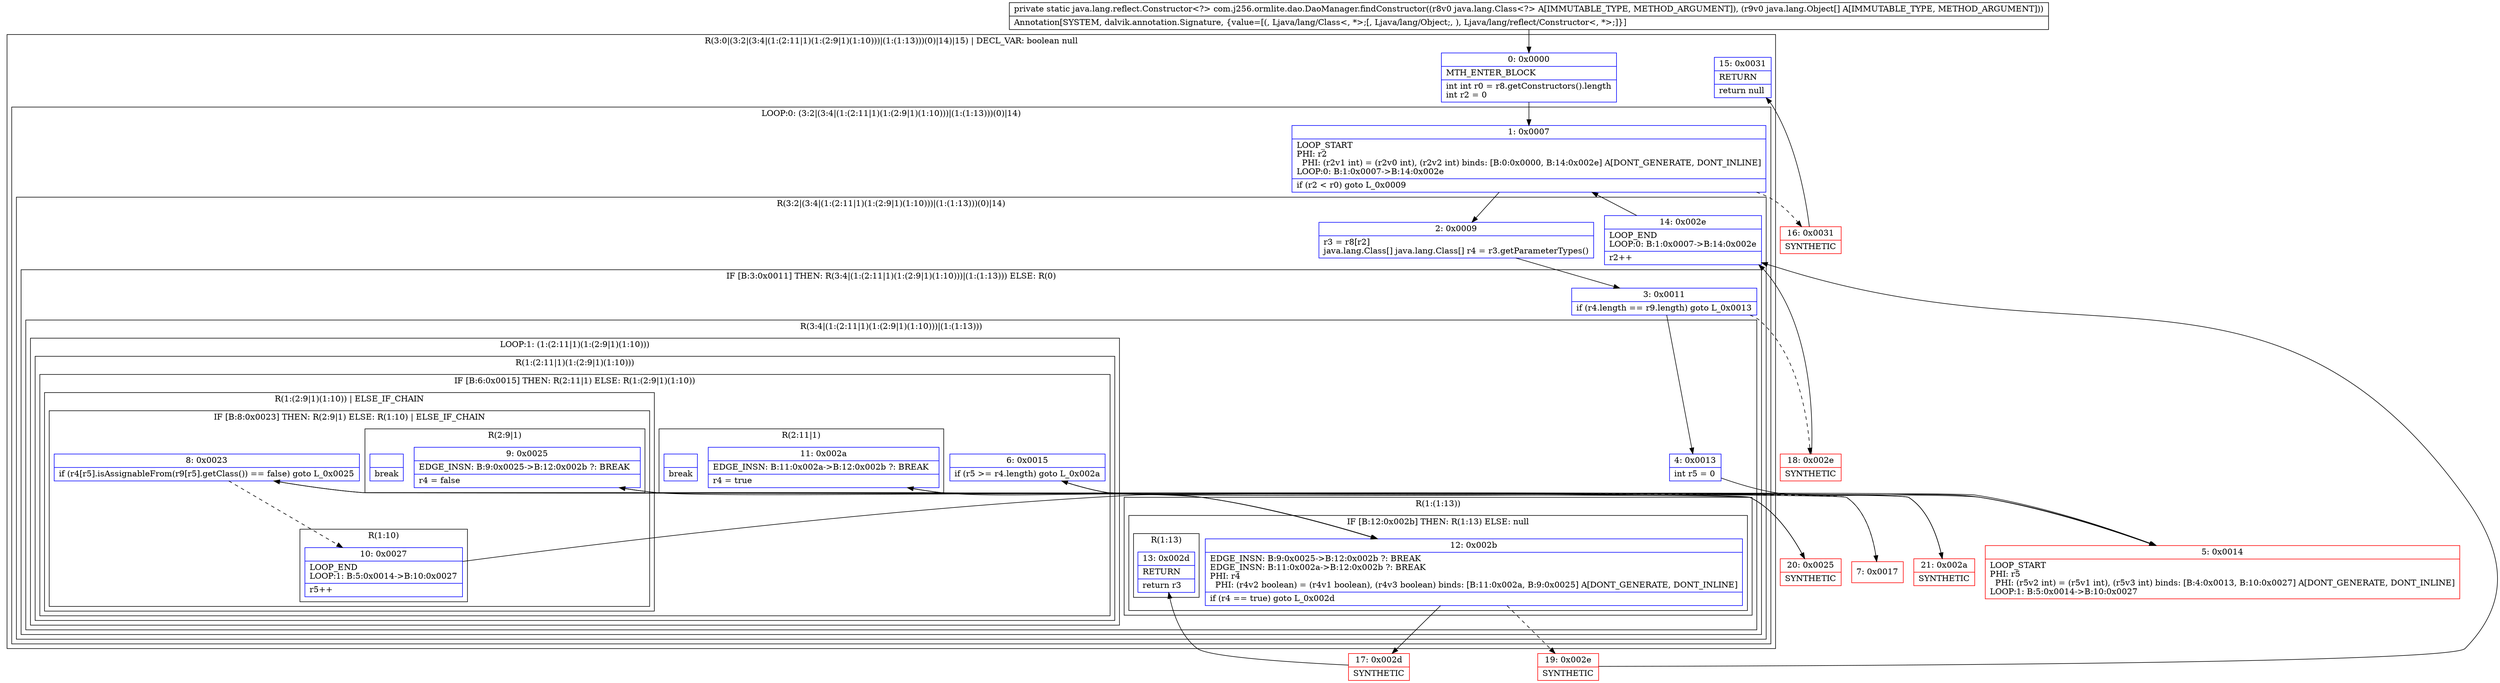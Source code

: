 digraph "CFG forcom.j256.ormlite.dao.DaoManager.findConstructor(Ljava\/lang\/Class;[Ljava\/lang\/Object;)Ljava\/lang\/reflect\/Constructor;" {
subgraph cluster_Region_880838639 {
label = "R(3:0|(3:2|(3:4|(1:(2:11|1)(1:(2:9|1)(1:10)))|(1:(1:13)))(0)|14)|15) | DECL_VAR: boolean null\l";
node [shape=record,color=blue];
Node_0 [shape=record,label="{0\:\ 0x0000|MTH_ENTER_BLOCK\l|int int r0 = r8.getConstructors().length\lint r2 = 0\l}"];
subgraph cluster_LoopRegion_235025967 {
label = "LOOP:0: (3:2|(3:4|(1:(2:11|1)(1:(2:9|1)(1:10)))|(1:(1:13)))(0)|14)";
node [shape=record,color=blue];
Node_1 [shape=record,label="{1\:\ 0x0007|LOOP_START\lPHI: r2 \l  PHI: (r2v1 int) = (r2v0 int), (r2v2 int) binds: [B:0:0x0000, B:14:0x002e] A[DONT_GENERATE, DONT_INLINE]\lLOOP:0: B:1:0x0007\-\>B:14:0x002e\l|if (r2 \< r0) goto L_0x0009\l}"];
subgraph cluster_Region_260743300 {
label = "R(3:2|(3:4|(1:(2:11|1)(1:(2:9|1)(1:10)))|(1:(1:13)))(0)|14)";
node [shape=record,color=blue];
Node_2 [shape=record,label="{2\:\ 0x0009|r3 = r8[r2]\ljava.lang.Class[] java.lang.Class[] r4 = r3.getParameterTypes()\l}"];
subgraph cluster_IfRegion_1928556022 {
label = "IF [B:3:0x0011] THEN: R(3:4|(1:(2:11|1)(1:(2:9|1)(1:10)))|(1:(1:13))) ELSE: R(0)";
node [shape=record,color=blue];
Node_3 [shape=record,label="{3\:\ 0x0011|if (r4.length == r9.length) goto L_0x0013\l}"];
subgraph cluster_Region_1948010138 {
label = "R(3:4|(1:(2:11|1)(1:(2:9|1)(1:10)))|(1:(1:13)))";
node [shape=record,color=blue];
Node_4 [shape=record,label="{4\:\ 0x0013|int r5 = 0\l}"];
subgraph cluster_LoopRegion_664071687 {
label = "LOOP:1: (1:(2:11|1)(1:(2:9|1)(1:10)))";
node [shape=record,color=blue];
subgraph cluster_Region_835804590 {
label = "R(1:(2:11|1)(1:(2:9|1)(1:10)))";
node [shape=record,color=blue];
subgraph cluster_IfRegion_507977359 {
label = "IF [B:6:0x0015] THEN: R(2:11|1) ELSE: R(1:(2:9|1)(1:10))";
node [shape=record,color=blue];
Node_6 [shape=record,label="{6\:\ 0x0015|if (r5 \>= r4.length) goto L_0x002a\l}"];
subgraph cluster_Region_998035318 {
label = "R(2:11|1)";
node [shape=record,color=blue];
Node_11 [shape=record,label="{11\:\ 0x002a|EDGE_INSN: B:11:0x002a\-\>B:12:0x002b ?: BREAK  \l|r4 = true\l}"];
Node_InsnContainer_2118537396 [shape=record,label="{|break\l}"];
}
subgraph cluster_Region_1634378269 {
label = "R(1:(2:9|1)(1:10)) | ELSE_IF_CHAIN\l";
node [shape=record,color=blue];
subgraph cluster_IfRegion_776490327 {
label = "IF [B:8:0x0023] THEN: R(2:9|1) ELSE: R(1:10) | ELSE_IF_CHAIN\l";
node [shape=record,color=blue];
Node_8 [shape=record,label="{8\:\ 0x0023|if (r4[r5].isAssignableFrom(r9[r5].getClass()) == false) goto L_0x0025\l}"];
subgraph cluster_Region_1462898619 {
label = "R(2:9|1)";
node [shape=record,color=blue];
Node_9 [shape=record,label="{9\:\ 0x0025|EDGE_INSN: B:9:0x0025\-\>B:12:0x002b ?: BREAK  \l|r4 = false\l}"];
Node_InsnContainer_1636732129 [shape=record,label="{|break\l}"];
}
subgraph cluster_Region_493426994 {
label = "R(1:10)";
node [shape=record,color=blue];
Node_10 [shape=record,label="{10\:\ 0x0027|LOOP_END\lLOOP:1: B:5:0x0014\-\>B:10:0x0027\l|r5++\l}"];
}
}
}
}
}
}
subgraph cluster_Region_1510572371 {
label = "R(1:(1:13))";
node [shape=record,color=blue];
subgraph cluster_IfRegion_377928022 {
label = "IF [B:12:0x002b] THEN: R(1:13) ELSE: null";
node [shape=record,color=blue];
Node_12 [shape=record,label="{12\:\ 0x002b|EDGE_INSN: B:9:0x0025\-\>B:12:0x002b ?: BREAK  \lEDGE_INSN: B:11:0x002a\-\>B:12:0x002b ?: BREAK  \lPHI: r4 \l  PHI: (r4v2 boolean) = (r4v1 boolean), (r4v3 boolean) binds: [B:11:0x002a, B:9:0x0025] A[DONT_GENERATE, DONT_INLINE]\l|if (r4 == true) goto L_0x002d\l}"];
subgraph cluster_Region_575179729 {
label = "R(1:13)";
node [shape=record,color=blue];
Node_13 [shape=record,label="{13\:\ 0x002d|RETURN\l|return r3\l}"];
}
}
}
}
subgraph cluster_Region_926216957 {
label = "R(0)";
node [shape=record,color=blue];
}
}
Node_14 [shape=record,label="{14\:\ 0x002e|LOOP_END\lLOOP:0: B:1:0x0007\-\>B:14:0x002e\l|r2++\l}"];
}
}
Node_15 [shape=record,label="{15\:\ 0x0031|RETURN\l|return null\l}"];
}
Node_5 [shape=record,color=red,label="{5\:\ 0x0014|LOOP_START\lPHI: r5 \l  PHI: (r5v2 int) = (r5v1 int), (r5v3 int) binds: [B:4:0x0013, B:10:0x0027] A[DONT_GENERATE, DONT_INLINE]\lLOOP:1: B:5:0x0014\-\>B:10:0x0027\l}"];
Node_7 [shape=record,color=red,label="{7\:\ 0x0017}"];
Node_16 [shape=record,color=red,label="{16\:\ 0x0031|SYNTHETIC\l}"];
Node_17 [shape=record,color=red,label="{17\:\ 0x002d|SYNTHETIC\l}"];
Node_18 [shape=record,color=red,label="{18\:\ 0x002e|SYNTHETIC\l}"];
Node_19 [shape=record,color=red,label="{19\:\ 0x002e|SYNTHETIC\l}"];
Node_20 [shape=record,color=red,label="{20\:\ 0x0025|SYNTHETIC\l}"];
Node_21 [shape=record,color=red,label="{21\:\ 0x002a|SYNTHETIC\l}"];
MethodNode[shape=record,label="{private static java.lang.reflect.Constructor\<?\> com.j256.ormlite.dao.DaoManager.findConstructor((r8v0 java.lang.Class\<?\> A[IMMUTABLE_TYPE, METHOD_ARGUMENT]), (r9v0 java.lang.Object[] A[IMMUTABLE_TYPE, METHOD_ARGUMENT]))  | Annotation[SYSTEM, dalvik.annotation.Signature, \{value=[(, Ljava\/lang\/Class\<, *\>;[, Ljava\/lang\/Object;, ), Ljava\/lang\/reflect\/Constructor\<, *\>;]\}]\l}"];
MethodNode -> Node_0;
Node_0 -> Node_1;
Node_1 -> Node_2;
Node_1 -> Node_16[style=dashed];
Node_2 -> Node_3;
Node_3 -> Node_4;
Node_3 -> Node_18[style=dashed];
Node_4 -> Node_5;
Node_6 -> Node_7[style=dashed];
Node_6 -> Node_21;
Node_11 -> Node_12;
Node_8 -> Node_10[style=dashed];
Node_8 -> Node_20;
Node_9 -> Node_12;
Node_10 -> Node_5;
Node_12 -> Node_17;
Node_12 -> Node_19[style=dashed];
Node_14 -> Node_1;
Node_5 -> Node_6;
Node_7 -> Node_8;
Node_16 -> Node_15;
Node_17 -> Node_13;
Node_18 -> Node_14;
Node_19 -> Node_14;
Node_20 -> Node_9;
Node_21 -> Node_11;
}

